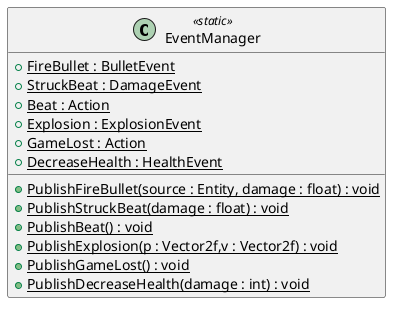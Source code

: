 @startuml
class EventManager <<static>> {
    + {static} FireBullet : BulletEvent
    + {static} StruckBeat : DamageEvent
    + {static} Beat : Action
    + {static} Explosion : ExplosionEvent
    + {static} GameLost : Action
    + {static} DecreaseHealth : HealthEvent
    + {static} PublishFireBullet(source : Entity, damage : float) : void
    + {static} PublishStruckBeat(damage : float) : void
    + {static} PublishBeat() : void
    + {static} PublishExplosion(p : Vector2f,v : Vector2f) : void
    + {static} PublishGameLost() : void
    + {static} PublishDecreaseHealth(damage : int) : void
}
@enduml
